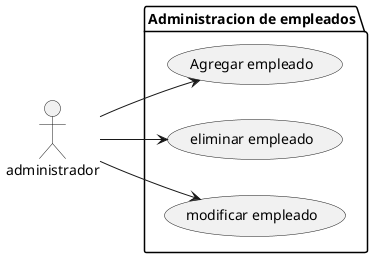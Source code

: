 @startuml "Casos de uso Administrador"

left to right direction 
actor administrador as adm


package "Administracion de empleados"{
    usecase "Agregar empleado" as CU1
    usecase "eliminar empleado" as CU2
    usecase "modificar empleado" as CU3
}


'casos de uso para el servicio de administracion de empleados 
adm --> CU1
adm --> CU2
adm --> CU3




@enduml